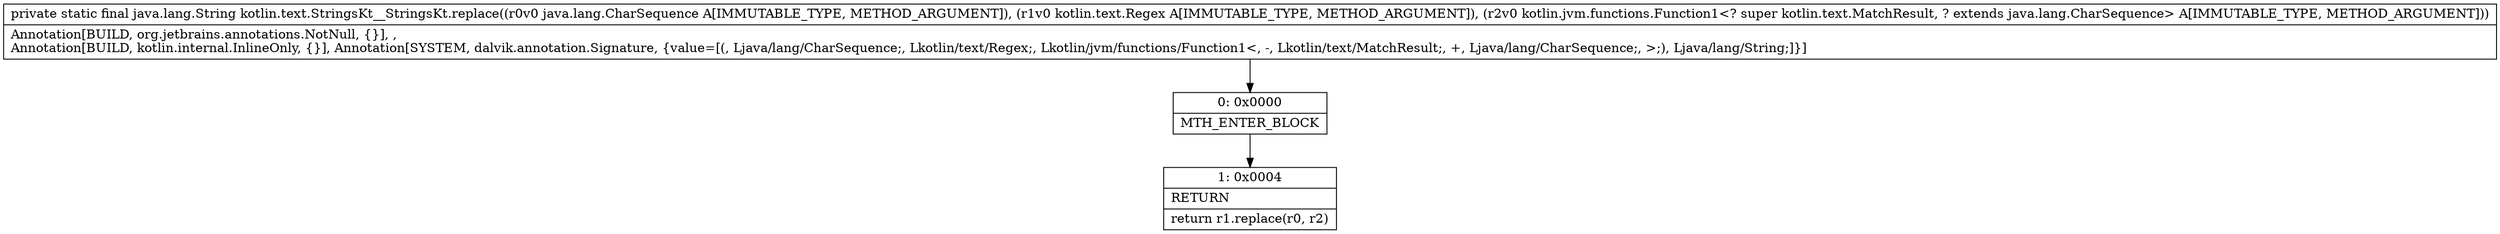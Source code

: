 digraph "CFG forkotlin.text.StringsKt__StringsKt.replace(Ljava\/lang\/CharSequence;Lkotlin\/text\/Regex;Lkotlin\/jvm\/functions\/Function1;)Ljava\/lang\/String;" {
Node_0 [shape=record,label="{0\:\ 0x0000|MTH_ENTER_BLOCK\l}"];
Node_1 [shape=record,label="{1\:\ 0x0004|RETURN\l|return r1.replace(r0, r2)\l}"];
MethodNode[shape=record,label="{private static final java.lang.String kotlin.text.StringsKt__StringsKt.replace((r0v0 java.lang.CharSequence A[IMMUTABLE_TYPE, METHOD_ARGUMENT]), (r1v0 kotlin.text.Regex A[IMMUTABLE_TYPE, METHOD_ARGUMENT]), (r2v0 kotlin.jvm.functions.Function1\<? super kotlin.text.MatchResult, ? extends java.lang.CharSequence\> A[IMMUTABLE_TYPE, METHOD_ARGUMENT]))  | Annotation[BUILD, org.jetbrains.annotations.NotNull, \{\}], , \lAnnotation[BUILD, kotlin.internal.InlineOnly, \{\}], Annotation[SYSTEM, dalvik.annotation.Signature, \{value=[(, Ljava\/lang\/CharSequence;, Lkotlin\/text\/Regex;, Lkotlin\/jvm\/functions\/Function1\<, \-, Lkotlin\/text\/MatchResult;, +, Ljava\/lang\/CharSequence;, \>;), Ljava\/lang\/String;]\}]\l}"];
MethodNode -> Node_0;
Node_0 -> Node_1;
}

